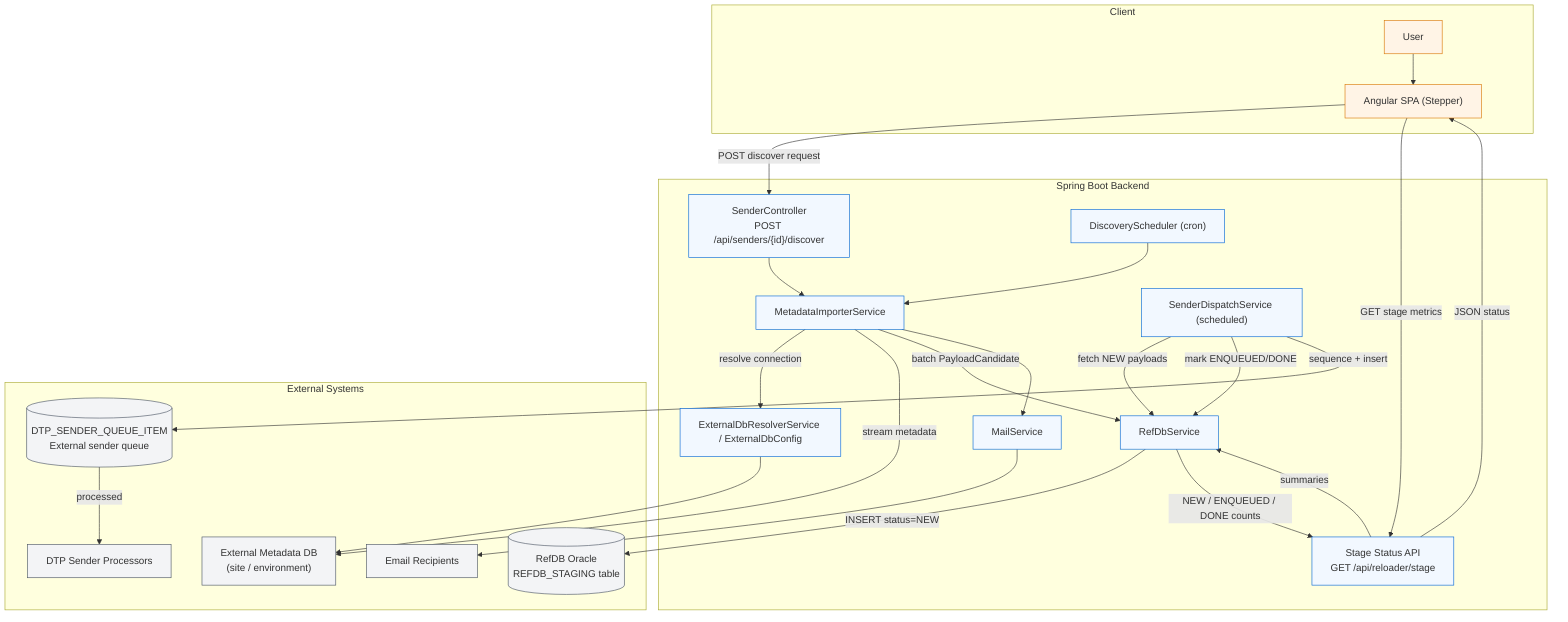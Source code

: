 flowchart TD
  %% End-to-end flow covering discovery, staging, and dispatch into the external queue

  subgraph Client[Client]
    User["User"]
    SPA["Angular SPA (Stepper)"]
    User --> SPA
  end

  subgraph Backend[Spring Boot Backend]
    SenderController["SenderController\nPOST /api/senders/{id}/discover"]
    StageApi["Stage Status API\nGET /api/reloader/stage"]
    DiscoveryScheduler["DiscoveryScheduler (cron)"]
    MetadataImporter["MetadataImporterService"]
    ExternalResolver["ExternalDbResolverService / ExternalDbConfig"]
    RefDbSvc["RefDbService"]
    SenderDispatch["SenderDispatchService (scheduled)"]
    MailSvc["MailService"]
  end

  subgraph ExternalSystems[External Systems]
    ExternalDb["External Metadata DB\n(site / environment)"]
    RefDb[("RefDB Oracle\nREFDB_STAGING table")]
    DtpQueue[("DTP_SENDER_QUEUE_ITEM\nExternal sender queue")]
    Notification["Email Recipients"]
    DtpProcessors["DTP Sender Processors"]
  end

  SPA -->|"POST discover request"| SenderController
  SPA -->|"GET stage metrics"| StageApi
  StageApi -->|"JSON status"| SPA

  SenderController --> MetadataImporter
  DiscoveryScheduler --> MetadataImporter

  MetadataImporter -->|"resolve connection"| ExternalResolver
  ExternalResolver --> ExternalDb

  MetadataImporter -->|"stream metadata"| ExternalDb
  MetadataImporter -->|"batch PayloadCandidate"| RefDbSvc
  RefDbSvc -->|"INSERT status=NEW"| RefDb

  MetadataImporter --> MailSvc --> Notification

  StageApi -->|"summaries"| RefDbSvc
  RefDbSvc -->|"NEW / ENQUEUED / DONE counts"| StageApi

  SenderDispatch -->|"fetch NEW payloads"| RefDbSvc
  SenderDispatch -->|"mark ENQUEUED/DONE"| RefDbSvc
  SenderDispatch -->|"sequence + insert"| DtpQueue
  DtpQueue -->|"processed"| DtpProcessors

  classDef backend fill:#f2f8ff,stroke:#0366d6;
  classDef external fill:#f3f4f6,stroke:#4b5563;
  classDef client fill:#fff4e6,stroke:#d97706;

  class SenderController,StageApi,DiscoveryScheduler,MetadataImporter,ExternalResolver,RefDbSvc,SenderDispatch,MailSvc backend;
  class ExternalDb,RefDb,DtpQueue,Notification,DtpProcessors external;
  class User,SPA client;